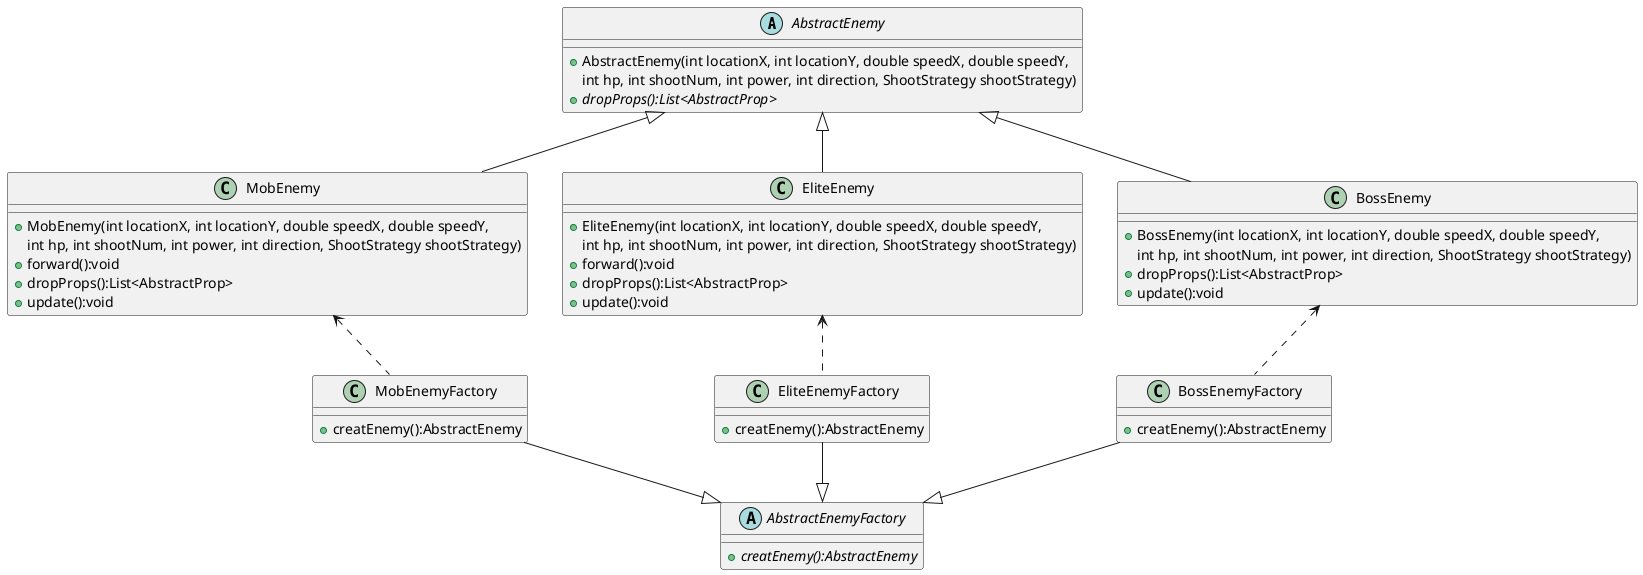 @startuml
'https://plantuml.com/class-diagram

abstract class AbstractEnemy
{
    + AbstractEnemy(int locationX, int locationY, double speedX, double speedY,
      int hp, int shootNum, int power, int direction, ShootStrategy shootStrategy)
    + {abstract} dropProps():List<AbstractProp>
}

abstract class AbstractEnemyFactory
{
    + {abstract} creatEnemy():AbstractEnemy
}

AbstractEnemy <|-- MobEnemy
AbstractEnemy <|-- EliteEnemy
AbstractEnemy <|-- BossEnemy

MobEnemy <.. MobEnemyFactory
EliteEnemy <.. EliteEnemyFactory
BossEnemy <.. BossEnemyFactory

AbstractEnemyFactory <|-up- MobEnemyFactory
AbstractEnemyFactory <|-up- EliteEnemyFactory
AbstractEnemyFactory <|-up- BossEnemyFactory

class MobEnemy {
    + MobEnemy(int locationX, int locationY, double speedX, double speedY,
      int hp, int shootNum, int power, int direction, ShootStrategy shootStrategy)
    + forward():void
    + dropProps():List<AbstractProp>
    + update():void
}

class EliteEnemy {
    + EliteEnemy(int locationX, int locationY, double speedX, double speedY,
      int hp, int shootNum, int power, int direction, ShootStrategy shootStrategy)
    + forward():void
    + dropProps():List<AbstractProp>
    + update():void
}

class BossEnemy {
    + BossEnemy(int locationX, int locationY, double speedX, double speedY,
      int hp, int shootNum, int power, int direction, ShootStrategy shootStrategy)
    + dropProps():List<AbstractProp>
    + update():void
}

class MobEnemyFactory {
    + creatEnemy():AbstractEnemy
}

class EliteEnemyFactory {
    + creatEnemy():AbstractEnemy
}

class BossEnemyFactory {
    + creatEnemy():AbstractEnemy
}

@enduml